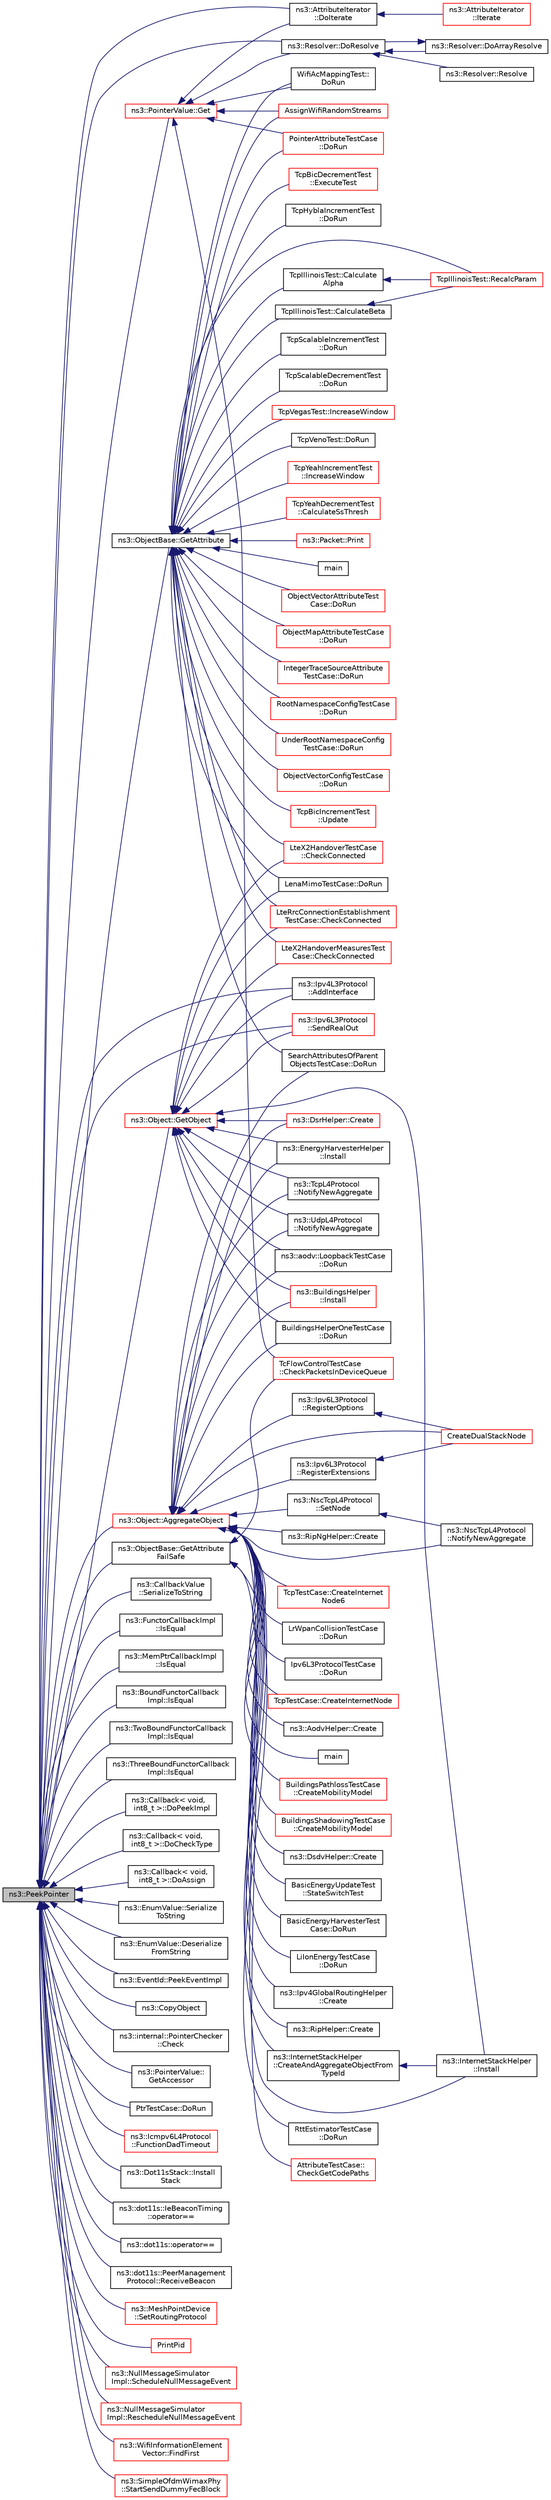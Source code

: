 digraph "ns3::PeekPointer"
{
  edge [fontname="Helvetica",fontsize="10",labelfontname="Helvetica",labelfontsize="10"];
  node [fontname="Helvetica",fontsize="10",shape=record];
  rankdir="LR";
  Node1 [label="ns3::PeekPointer",height=0.2,width=0.4,color="black", fillcolor="grey75", style="filled", fontcolor="black"];
  Node1 -> Node2 [dir="back",color="midnightblue",fontsize="10",style="solid"];
  Node2 [label="ns3::AttributeIterator\l::DoIterate",height=0.2,width=0.4,color="black", fillcolor="white", style="filled",URL="$d0/de5/classns3_1_1AttributeIterator.html#a01259d50f232e21c9c605547e26b34bb"];
  Node2 -> Node3 [dir="back",color="midnightblue",fontsize="10",style="solid"];
  Node3 [label="ns3::AttributeIterator\l::Iterate",height=0.2,width=0.4,color="red", fillcolor="white", style="filled",URL="$d0/de5/classns3_1_1AttributeIterator.html#a8e7de38f441cc482c2d507e2a4927b8c"];
  Node1 -> Node4 [dir="back",color="midnightblue",fontsize="10",style="solid"];
  Node4 [label="ns3::CallbackValue\l::SerializeToString",height=0.2,width=0.4,color="black", fillcolor="white", style="filled",URL="$dd/d81/classns3_1_1CallbackValue.html#a516e948ae9c0850a5c3319a497b06170"];
  Node1 -> Node5 [dir="back",color="midnightblue",fontsize="10",style="solid"];
  Node5 [label="ns3::FunctorCallbackImpl\l::IsEqual",height=0.2,width=0.4,color="black", fillcolor="white", style="filled",URL="$d6/dec/classns3_1_1FunctorCallbackImpl.html#acfe2411ff147b4b342296daf9bad9e4a"];
  Node1 -> Node6 [dir="back",color="midnightblue",fontsize="10",style="solid"];
  Node6 [label="ns3::MemPtrCallbackImpl\l::IsEqual",height=0.2,width=0.4,color="black", fillcolor="white", style="filled",URL="$d6/de6/classns3_1_1MemPtrCallbackImpl.html#aea3b4a765f79ebdd810d4d26653ae0cb"];
  Node1 -> Node7 [dir="back",color="midnightblue",fontsize="10",style="solid"];
  Node7 [label="ns3::BoundFunctorCallback\lImpl::IsEqual",height=0.2,width=0.4,color="black", fillcolor="white", style="filled",URL="$d9/dae/classns3_1_1BoundFunctorCallbackImpl.html#a1e4a55edc1cc443c8271f4cd328303a5"];
  Node1 -> Node8 [dir="back",color="midnightblue",fontsize="10",style="solid"];
  Node8 [label="ns3::TwoBoundFunctorCallback\lImpl::IsEqual",height=0.2,width=0.4,color="black", fillcolor="white", style="filled",URL="$d5/dc5/classns3_1_1TwoBoundFunctorCallbackImpl.html#a2b8c6d1f72fdbba3f4ba33553a1d63b1"];
  Node1 -> Node9 [dir="back",color="midnightblue",fontsize="10",style="solid"];
  Node9 [label="ns3::ThreeBoundFunctorCallback\lImpl::IsEqual",height=0.2,width=0.4,color="black", fillcolor="white", style="filled",URL="$d0/d64/classns3_1_1ThreeBoundFunctorCallbackImpl.html#acbe597cb914429ca4427c4de14d0dbca"];
  Node1 -> Node10 [dir="back",color="midnightblue",fontsize="10",style="solid"];
  Node10 [label="ns3::Callback\< void,\l int8_t \>::DoPeekImpl",height=0.2,width=0.4,color="black", fillcolor="white", style="filled",URL="$d1/d48/classns3_1_1Callback.html#a6241768ed91efaf9ff4ca81ef37671ae"];
  Node1 -> Node11 [dir="back",color="midnightblue",fontsize="10",style="solid"];
  Node11 [label="ns3::Callback\< void,\l int8_t \>::DoCheckType",height=0.2,width=0.4,color="black", fillcolor="white", style="filled",URL="$d1/d48/classns3_1_1Callback.html#a0f7d4a500f4e68cada2ae12d4fb99817"];
  Node1 -> Node12 [dir="back",color="midnightblue",fontsize="10",style="solid"];
  Node12 [label="ns3::Callback\< void,\l int8_t \>::DoAssign",height=0.2,width=0.4,color="black", fillcolor="white", style="filled",URL="$d1/d48/classns3_1_1Callback.html#a40b31032b5be1b88707232eef0243520"];
  Node1 -> Node13 [dir="back",color="midnightblue",fontsize="10",style="solid"];
  Node13 [label="ns3::Resolver::DoResolve",height=0.2,width=0.4,color="black", fillcolor="white", style="filled",URL="$d4/dc4/classns3_1_1Resolver.html#ae91ec5c188ee8da874e4915193efb000"];
  Node13 -> Node14 [dir="back",color="midnightblue",fontsize="10",style="solid"];
  Node14 [label="ns3::Resolver::Resolve",height=0.2,width=0.4,color="black", fillcolor="white", style="filled",URL="$d4/dc4/classns3_1_1Resolver.html#ac3768bb1d9c145634bebc378cc5bb4fd"];
  Node13 -> Node15 [dir="back",color="midnightblue",fontsize="10",style="solid"];
  Node15 [label="ns3::Resolver::DoArrayResolve",height=0.2,width=0.4,color="black", fillcolor="white", style="filled",URL="$d4/dc4/classns3_1_1Resolver.html#a09cf9f78d05d8734280769d3daa5d8cc"];
  Node15 -> Node13 [dir="back",color="midnightblue",fontsize="10",style="solid"];
  Node1 -> Node16 [dir="back",color="midnightblue",fontsize="10",style="solid"];
  Node16 [label="ns3::EnumValue::Serialize\lToString",height=0.2,width=0.4,color="black", fillcolor="white", style="filled",URL="$de/d86/classns3_1_1EnumValue.html#a753378a21c9c99f5700833c21be399ff"];
  Node1 -> Node17 [dir="back",color="midnightblue",fontsize="10",style="solid"];
  Node17 [label="ns3::EnumValue::Deserialize\lFromString",height=0.2,width=0.4,color="black", fillcolor="white", style="filled",URL="$de/d86/classns3_1_1EnumValue.html#a5cf2ed6ecc24747170c59aaff8545da1"];
  Node1 -> Node18 [dir="back",color="midnightblue",fontsize="10",style="solid"];
  Node18 [label="ns3::EventId::PeekEventImpl",height=0.2,width=0.4,color="black", fillcolor="white", style="filled",URL="$d1/df8/classns3_1_1EventId.html#a8d7b6bbf46c8ff5972369aff510c681b"];
  Node1 -> Node19 [dir="back",color="midnightblue",fontsize="10",style="solid"];
  Node19 [label="ns3::ObjectBase::GetAttribute",height=0.2,width=0.4,color="black", fillcolor="white", style="filled",URL="$d2/dac/classns3_1_1ObjectBase.html#a895d1de2f96063d0e0fd78463e7a7e30"];
  Node19 -> Node20 [dir="back",color="midnightblue",fontsize="10",style="solid"];
  Node20 [label="main",height=0.2,width=0.4,color="black", fillcolor="white", style="filled",URL="$d8/df5/config-store-save_8cc.html#a0ddf1224851353fc92bfbff6f499fa97"];
  Node19 -> Node21 [dir="back",color="midnightblue",fontsize="10",style="solid"];
  Node21 [label="ObjectVectorAttributeTest\lCase::DoRun",height=0.2,width=0.4,color="red", fillcolor="white", style="filled",URL="$d4/d16/classObjectVectorAttributeTestCase.html#a1303d466cdadc093ddb0e9884439ef00",tooltip="Implementation to actually run this TestCase. "];
  Node19 -> Node22 [dir="back",color="midnightblue",fontsize="10",style="solid"];
  Node22 [label="ObjectMapAttributeTestCase\l::DoRun",height=0.2,width=0.4,color="red", fillcolor="white", style="filled",URL="$d2/d1d/classObjectMapAttributeTestCase.html#abeb179af8a3733a64013d1edd6eda6f9",tooltip="Implementation to actually run this TestCase. "];
  Node19 -> Node23 [dir="back",color="midnightblue",fontsize="10",style="solid"];
  Node23 [label="IntegerTraceSourceAttribute\lTestCase::DoRun",height=0.2,width=0.4,color="red", fillcolor="white", style="filled",URL="$d8/d4a/classIntegerTraceSourceAttributeTestCase.html#a5a2f5ce2d50307ba6e60ca97634d3234",tooltip="Implementation to actually run this TestCase. "];
  Node19 -> Node24 [dir="back",color="midnightblue",fontsize="10",style="solid"];
  Node24 [label="PointerAttributeTestCase\l::DoRun",height=0.2,width=0.4,color="red", fillcolor="white", style="filled",URL="$db/db3/classPointerAttributeTestCase.html#a4dd7258b7c7146be0a0ba69b9b5633d9",tooltip="Implementation to actually run this TestCase. "];
  Node19 -> Node25 [dir="back",color="midnightblue",fontsize="10",style="solid"];
  Node25 [label="RootNamespaceConfigTestCase\l::DoRun",height=0.2,width=0.4,color="red", fillcolor="white", style="filled",URL="$d1/d5c/classRootNamespaceConfigTestCase.html#a053942cb6577be15003d8ab5594ef70c",tooltip="Implementation to actually run this TestCase. "];
  Node19 -> Node26 [dir="back",color="midnightblue",fontsize="10",style="solid"];
  Node26 [label="UnderRootNamespaceConfig\lTestCase::DoRun",height=0.2,width=0.4,color="red", fillcolor="white", style="filled",URL="$db/df8/classUnderRootNamespaceConfigTestCase.html#af551e62fce477d98e1d7575224177b65",tooltip="Implementation to actually run this TestCase. "];
  Node19 -> Node27 [dir="back",color="midnightblue",fontsize="10",style="solid"];
  Node27 [label="ObjectVectorConfigTestCase\l::DoRun",height=0.2,width=0.4,color="red", fillcolor="white", style="filled",URL="$de/d22/classObjectVectorConfigTestCase.html#aa573c18d1d29e49054b1ec4905e0d586",tooltip="Implementation to actually run this TestCase. "];
  Node19 -> Node28 [dir="back",color="midnightblue",fontsize="10",style="solid"];
  Node28 [label="SearchAttributesOfParent\lObjectsTestCase::DoRun",height=0.2,width=0.4,color="black", fillcolor="white", style="filled",URL="$da/d07/classSearchAttributesOfParentObjectsTestCase.html#aba3b7703d538d2d596fc02e0a99d82ab",tooltip="Implementation to actually run this TestCase. "];
  Node19 -> Node29 [dir="back",color="midnightblue",fontsize="10",style="solid"];
  Node29 [label="TcpBicIncrementTest\l::Update",height=0.2,width=0.4,color="red", fillcolor="white", style="filled",URL="$da/d69/classTcpBicIncrementTest.html#a321d4f8f0271fbb45b0105342c857d3c",tooltip="Update the TCP socket state. "];
  Node19 -> Node30 [dir="back",color="midnightblue",fontsize="10",style="solid"];
  Node30 [label="TcpBicDecrementTest\l::ExecuteTest",height=0.2,width=0.4,color="red", fillcolor="white", style="filled",URL="$d8/dc5/classTcpBicDecrementTest.html#ac43685ed144fb8439ad966e912d25248",tooltip="Execute the test. "];
  Node19 -> Node31 [dir="back",color="midnightblue",fontsize="10",style="solid"];
  Node31 [label="TcpHyblaIncrementTest\l::DoRun",height=0.2,width=0.4,color="black", fillcolor="white", style="filled",URL="$d9/d57/classTcpHyblaIncrementTest.html#a22a9600b99784b480e1b615803cf9b1c",tooltip="Implementation to actually run this TestCase. "];
  Node19 -> Node32 [dir="back",color="midnightblue",fontsize="10",style="solid"];
  Node32 [label="TcpIllinoisTest::RecalcParam",height=0.2,width=0.4,color="red", fillcolor="white", style="filled",URL="$de/d2d/classTcpIllinoisTest.html#a3f3db45f9efc88dd60146c6f3dd02be0",tooltip="Recalculate the internal TCP Illinois params. "];
  Node19 -> Node33 [dir="back",color="midnightblue",fontsize="10",style="solid"];
  Node33 [label="TcpIllinoisTest::Calculate\lAlpha",height=0.2,width=0.4,color="black", fillcolor="white", style="filled",URL="$de/d2d/classTcpIllinoisTest.html#a268dc2c39fcfc617ad967b5762e4f235",tooltip="Calculate the TCP Illinois alpha param. "];
  Node33 -> Node32 [dir="back",color="midnightblue",fontsize="10",style="solid"];
  Node19 -> Node34 [dir="back",color="midnightblue",fontsize="10",style="solid"];
  Node34 [label="TcpIllinoisTest::CalculateBeta",height=0.2,width=0.4,color="black", fillcolor="white", style="filled",URL="$de/d2d/classTcpIllinoisTest.html#aa20729ec761d54b2faba82f0db597d89",tooltip="Calculate the TCP Illinois beta param. "];
  Node34 -> Node32 [dir="back",color="midnightblue",fontsize="10",style="solid"];
  Node19 -> Node35 [dir="back",color="midnightblue",fontsize="10",style="solid"];
  Node35 [label="TcpScalableIncrementTest\l::DoRun",height=0.2,width=0.4,color="black", fillcolor="white", style="filled",URL="$d7/d47/classTcpScalableIncrementTest.html#adcf9cbca755cffbba599bc635bbfe1d8",tooltip="Implementation to actually run this TestCase. "];
  Node19 -> Node36 [dir="back",color="midnightblue",fontsize="10",style="solid"];
  Node36 [label="TcpScalableDecrementTest\l::DoRun",height=0.2,width=0.4,color="black", fillcolor="white", style="filled",URL="$d8/d59/classTcpScalableDecrementTest.html#a1b770903f1998367eb686ec17fceb9bb",tooltip="Implementation to actually run this TestCase. "];
  Node19 -> Node37 [dir="back",color="midnightblue",fontsize="10",style="solid"];
  Node37 [label="TcpVegasTest::IncreaseWindow",height=0.2,width=0.4,color="red", fillcolor="white", style="filled",URL="$df/d88/classTcpVegasTest.html#a87d311143a7c0f4d91624641965b1ced",tooltip="Increases the TCP window. "];
  Node19 -> Node38 [dir="back",color="midnightblue",fontsize="10",style="solid"];
  Node38 [label="TcpVenoTest::DoRun",height=0.2,width=0.4,color="black", fillcolor="white", style="filled",URL="$db/d48/classTcpVenoTest.html#ac9a8c938515295419b597b999c724100",tooltip="Implementation to actually run this TestCase. "];
  Node19 -> Node39 [dir="back",color="midnightblue",fontsize="10",style="solid"];
  Node39 [label="TcpYeahIncrementTest\l::IncreaseWindow",height=0.2,width=0.4,color="red", fillcolor="white", style="filled",URL="$d5/d18/classTcpYeahIncrementTest.html#a09968ca2fd878753b5cf736c1d918076",tooltip="Increases the TCP window. "];
  Node19 -> Node40 [dir="back",color="midnightblue",fontsize="10",style="solid"];
  Node40 [label="TcpYeahDecrementTest\l::CalculateSsThresh",height=0.2,width=0.4,color="red", fillcolor="white", style="filled",URL="$da/d80/classTcpYeahDecrementTest.html#ac718766c0cb1a19751cf1e4ad88f7d85",tooltip="Calculate the Slow Start threshold. "];
  Node19 -> Node41 [dir="back",color="midnightblue",fontsize="10",style="solid"];
  Node41 [label="LenaMimoTestCase::DoRun",height=0.2,width=0.4,color="black", fillcolor="white", style="filled",URL="$d4/d7e/classLenaMimoTestCase.html#a5479f5cb1621e84f8d28b4779f3e3b7c",tooltip="Implementation to actually run this TestCase. "];
  Node19 -> Node42 [dir="back",color="midnightblue",fontsize="10",style="solid"];
  Node42 [label="LteRrcConnectionEstablishment\lTestCase::CheckConnected",height=0.2,width=0.4,color="red", fillcolor="white", style="filled",URL="$df/dad/classLteRrcConnectionEstablishmentTestCase.html#a43216a40683fd19ad571edd9d0e8600c"];
  Node19 -> Node43 [dir="back",color="midnightblue",fontsize="10",style="solid"];
  Node43 [label="LteX2HandoverMeasuresTest\lCase::CheckConnected",height=0.2,width=0.4,color="red", fillcolor="white", style="filled",URL="$dd/d82/classLteX2HandoverMeasuresTestCase.html#afaab3497c199b4440d286d0cb19996f3"];
  Node19 -> Node44 [dir="back",color="midnightblue",fontsize="10",style="solid"];
  Node44 [label="LteX2HandoverTestCase\l::CheckConnected",height=0.2,width=0.4,color="red", fillcolor="white", style="filled",URL="$d4/d48/classLteX2HandoverTestCase.html#a60447eff6ec472a1637e479638cc0f83"];
  Node19 -> Node45 [dir="back",color="midnightblue",fontsize="10",style="solid"];
  Node45 [label="ns3::Packet::Print",height=0.2,width=0.4,color="red", fillcolor="white", style="filled",URL="$dd/d7a/classns3_1_1Packet.html#aa34058a5cdbf94673531f8c4001ab227",tooltip="Print the packet contents. "];
  Node19 -> Node46 [dir="back",color="midnightblue",fontsize="10",style="solid"];
  Node46 [label="WifiAcMappingTest::\lDoRun",height=0.2,width=0.4,color="black", fillcolor="white", style="filled",URL="$dd/dd2/classWifiAcMappingTest.html#ae0d828d29768d59590210d2f1bf8a552",tooltip="Implementation to actually run this TestCase. "];
  Node19 -> Node47 [dir="back",color="midnightblue",fontsize="10",style="solid"];
  Node47 [label="AssignWifiRandomStreams",height=0.2,width=0.4,color="red", fillcolor="white", style="filled",URL="$dc/d43/ocb-test-suite_8cc.html#a27e1dfc9840ff9d220527fa04cbd65de"];
  Node1 -> Node48 [dir="back",color="midnightblue",fontsize="10",style="solid"];
  Node48 [label="ns3::ObjectBase::GetAttribute\lFailSafe",height=0.2,width=0.4,color="black", fillcolor="white", style="filled",URL="$d2/dac/classns3_1_1ObjectBase.html#a3fdec0e0ebed2c251c3a17ba6ba787da"];
  Node48 -> Node49 [dir="back",color="midnightblue",fontsize="10",style="solid"];
  Node49 [label="AttributeTestCase::\lCheckGetCodePaths",height=0.2,width=0.4,color="red", fillcolor="white", style="filled",URL="$df/dc3/classAttributeTestCase.html#a902fb84c803f1c898329f9263575331e"];
  Node48 -> Node50 [dir="back",color="midnightblue",fontsize="10",style="solid"];
  Node50 [label="RttEstimatorTestCase\l::DoRun",height=0.2,width=0.4,color="black", fillcolor="white", style="filled",URL="$dc/dc8/classRttEstimatorTestCase.html#a0f7b32f862450cf750923c9be8ec0918",tooltip="Implementation to actually run this TestCase. "];
  Node48 -> Node51 [dir="back",color="midnightblue",fontsize="10",style="solid"];
  Node51 [label="TcFlowControlTestCase\l::CheckPacketsInDeviceQueue",height=0.2,width=0.4,color="red", fillcolor="white", style="filled",URL="$db/df9/classTcFlowControlTestCase.html#a7ad467b39fdb155daea4b048619f6d12"];
  Node1 -> Node52 [dir="back",color="midnightblue",fontsize="10",style="solid"];
  Node52 [label="ns3::Object::AggregateObject",height=0.2,width=0.4,color="red", fillcolor="white", style="filled",URL="$d9/d77/classns3_1_1Object.html#a79dd435d300f3deca814553f561a2922"];
  Node52 -> Node53 [dir="back",color="midnightblue",fontsize="10",style="solid"];
  Node53 [label="ns3::AodvHelper::Create",height=0.2,width=0.4,color="black", fillcolor="white", style="filled",URL="$d9/d4a/classns3_1_1AodvHelper.html#a4e588837b00d654debf150b149216b2d"];
  Node52 -> Node54 [dir="back",color="midnightblue",fontsize="10",style="solid"];
  Node54 [label="ns3::aodv::LoopbackTestCase\l::DoRun",height=0.2,width=0.4,color="black", fillcolor="white", style="filled",URL="$d2/d8c/classns3_1_1aodv_1_1LoopbackTestCase.html#aa4ecd46f743a971813870cff58563eab",tooltip="Implementation to actually run this TestCase. "];
  Node52 -> Node55 [dir="back",color="midnightblue",fontsize="10",style="solid"];
  Node55 [label="main",height=0.2,width=0.4,color="black", fillcolor="white", style="filled",URL="$d1/dc3/buildings-pathloss-profiler_8cc.html#a0ddf1224851353fc92bfbff6f499fa97"];
  Node52 -> Node56 [dir="back",color="midnightblue",fontsize="10",style="solid"];
  Node56 [label="ns3::BuildingsHelper\l::Install",height=0.2,width=0.4,color="red", fillcolor="white", style="filled",URL="$d6/d04/classns3_1_1BuildingsHelper.html#a1f8163c577bf4fbadd091327e0f15f9a"];
  Node52 -> Node57 [dir="back",color="midnightblue",fontsize="10",style="solid"];
  Node57 [label="BuildingsHelperOneTestCase\l::DoRun",height=0.2,width=0.4,color="black", fillcolor="white", style="filled",URL="$d2/df4/classBuildingsHelperOneTestCase.html#a8b56b4b6ac3a92ebb8e377012b32fbdd",tooltip="Implementation to actually run this TestCase. "];
  Node52 -> Node58 [dir="back",color="midnightblue",fontsize="10",style="solid"];
  Node58 [label="BuildingsPathlossTestCase\l::CreateMobilityModel",height=0.2,width=0.4,color="red", fillcolor="white", style="filled",URL="$db/dc5/classBuildingsPathlossTestCase.html#a22b970340b20ac349830e21a7b6abc6f"];
  Node52 -> Node59 [dir="back",color="midnightblue",fontsize="10",style="solid"];
  Node59 [label="BuildingsShadowingTestCase\l::CreateMobilityModel",height=0.2,width=0.4,color="red", fillcolor="white", style="filled",URL="$d8/da7/classBuildingsShadowingTestCase.html#a43039af62f5ba963a7132f8f1cafe5e1"];
  Node52 -> Node28 [dir="back",color="midnightblue",fontsize="10",style="solid"];
  Node52 -> Node60 [dir="back",color="midnightblue",fontsize="10",style="solid"];
  Node60 [label="ns3::DsdvHelper::Create",height=0.2,width=0.4,color="black", fillcolor="white", style="filled",URL="$d5/da7/classns3_1_1DsdvHelper.html#a3ddb5f954a8c681cf8d1b0bee78f772f"];
  Node52 -> Node61 [dir="back",color="midnightblue",fontsize="10",style="solid"];
  Node61 [label="ns3::DsrHelper::Create",height=0.2,width=0.4,color="red", fillcolor="white", style="filled",URL="$d2/d31/classns3_1_1DsrHelper.html#ad855c0aae21f5a7d6cc5ed6d31ac5034"];
  Node52 -> Node62 [dir="back",color="midnightblue",fontsize="10",style="solid"];
  Node62 [label="BasicEnergyUpdateTest\l::StateSwitchTest",height=0.2,width=0.4,color="black", fillcolor="white", style="filled",URL="$d5/de0/classBasicEnergyUpdateTest.html#aebdf7df054db21ed34826ccdf208f6a6"];
  Node52 -> Node63 [dir="back",color="midnightblue",fontsize="10",style="solid"];
  Node63 [label="ns3::EnergyHarvesterHelper\l::Install",height=0.2,width=0.4,color="black", fillcolor="white", style="filled",URL="$d5/dbd/classns3_1_1EnergyHarvesterHelper.html#a84cf9de6031011a94e84b44b7741eb91"];
  Node52 -> Node64 [dir="back",color="midnightblue",fontsize="10",style="solid"];
  Node64 [label="BasicEnergyHarvesterTest\lCase::DoRun",height=0.2,width=0.4,color="black", fillcolor="white", style="filled",URL="$d7/da4/classBasicEnergyHarvesterTestCase.html#a0ccc441de009ad419be183aae7398576",tooltip="Implementation to actually run this TestCase. "];
  Node52 -> Node65 [dir="back",color="midnightblue",fontsize="10",style="solid"];
  Node65 [label="LiIonEnergyTestCase\l::DoRun",height=0.2,width=0.4,color="black", fillcolor="white", style="filled",URL="$d0/dc1/classLiIonEnergyTestCase.html#aaf5ee6f6a93fc67f4c12796570e3fa7a",tooltip="Implementation to actually run this TestCase. "];
  Node52 -> Node66 [dir="back",color="midnightblue",fontsize="10",style="solid"];
  Node66 [label="ns3::InternetStackHelper\l::CreateAndAggregateObjectFrom\lTypeId",height=0.2,width=0.4,color="black", fillcolor="white", style="filled",URL="$da/d33/classns3_1_1InternetStackHelper.html#a6605ba9c1bbfdf9ebe09c5dbcfce2451",tooltip="create an object from its TypeId and aggregates it to the node "];
  Node66 -> Node67 [dir="back",color="midnightblue",fontsize="10",style="solid"];
  Node67 [label="ns3::InternetStackHelper\l::Install",height=0.2,width=0.4,color="black", fillcolor="white", style="filled",URL="$da/d33/classns3_1_1InternetStackHelper.html#a14b0da37b1617255bf1078c11a108dce"];
  Node52 -> Node67 [dir="back",color="midnightblue",fontsize="10",style="solid"];
  Node52 -> Node68 [dir="back",color="midnightblue",fontsize="10",style="solid"];
  Node68 [label="ns3::Ipv4GlobalRoutingHelper\l::Create",height=0.2,width=0.4,color="black", fillcolor="white", style="filled",URL="$d4/d1a/classns3_1_1Ipv4GlobalRoutingHelper.html#a7aad4286a1ead7073bd73c6b19a32a59"];
  Node52 -> Node69 [dir="back",color="midnightblue",fontsize="10",style="solid"];
  Node69 [label="ns3::RipHelper::Create",height=0.2,width=0.4,color="black", fillcolor="white", style="filled",URL="$db/d9d/classns3_1_1RipHelper.html#af9b89490714b2f494beec7a0f628346b"];
  Node52 -> Node70 [dir="back",color="midnightblue",fontsize="10",style="solid"];
  Node70 [label="ns3::RipNgHelper::Create",height=0.2,width=0.4,color="black", fillcolor="white", style="filled",URL="$d8/dbc/classns3_1_1RipNgHelper.html#a92474bbd2a8816e8e847deb32f240525"];
  Node52 -> Node71 [dir="back",color="midnightblue",fontsize="10",style="solid"];
  Node71 [label="ns3::Ipv6L3Protocol\l::RegisterExtensions",height=0.2,width=0.4,color="black", fillcolor="white", style="filled",URL="$d7/d74/classns3_1_1Ipv6L3Protocol.html#a25cb7eac8f79c3461ec50b8464db2f8f",tooltip="Register the IPv6 Extensions. "];
  Node71 -> Node72 [dir="back",color="midnightblue",fontsize="10",style="solid"];
  Node72 [label="CreateDualStackNode",height=0.2,width=0.4,color="red", fillcolor="white", style="filled",URL="$d1/dde/ipv6-dual-stack-test-suite_8cc.html#a27cadab775ef9861b30e3ad79a3e3214"];
  Node52 -> Node73 [dir="back",color="midnightblue",fontsize="10",style="solid"];
  Node73 [label="ns3::Ipv6L3Protocol\l::RegisterOptions",height=0.2,width=0.4,color="black", fillcolor="white", style="filled",URL="$d7/d74/classns3_1_1Ipv6L3Protocol.html#ac9c52b73b294e0b592a5034b87278d92",tooltip="Register the IPv6 Options. "];
  Node73 -> Node72 [dir="back",color="midnightblue",fontsize="10",style="solid"];
  Node52 -> Node74 [dir="back",color="midnightblue",fontsize="10",style="solid"];
  Node74 [label="ns3::NscTcpL4Protocol\l::SetNode",height=0.2,width=0.4,color="black", fillcolor="white", style="filled",URL="$dd/dfe/classns3_1_1NscTcpL4Protocol.html#a4ed1c16d77da3bc0154c71f623a0f445"];
  Node74 -> Node75 [dir="back",color="midnightblue",fontsize="10",style="solid"];
  Node75 [label="ns3::NscTcpL4Protocol\l::NotifyNewAggregate",height=0.2,width=0.4,color="black", fillcolor="white", style="filled",URL="$dd/dfe/classns3_1_1NscTcpL4Protocol.html#a423e33bc38d6f04ba6c54f7ce2647565"];
  Node52 -> Node75 [dir="back",color="midnightblue",fontsize="10",style="solid"];
  Node52 -> Node76 [dir="back",color="midnightblue",fontsize="10",style="solid"];
  Node76 [label="ns3::TcpL4Protocol\l::NotifyNewAggregate",height=0.2,width=0.4,color="black", fillcolor="white", style="filled",URL="$df/dc9/classns3_1_1TcpL4Protocol.html#ace34214dade5d0c0c2220ad01866111c",tooltip="Setup socket factory and callbacks when aggregated to a node. "];
  Node52 -> Node77 [dir="back",color="midnightblue",fontsize="10",style="solid"];
  Node77 [label="ns3::UdpL4Protocol\l::NotifyNewAggregate",height=0.2,width=0.4,color="black", fillcolor="white", style="filled",URL="$d0/d31/classns3_1_1UdpL4Protocol.html#aab4a2c28a2caeb37eaec4a23a920b339"];
  Node52 -> Node72 [dir="back",color="midnightblue",fontsize="10",style="solid"];
  Node52 -> Node78 [dir="back",color="midnightblue",fontsize="10",style="solid"];
  Node78 [label="Ipv6L3ProtocolTestCase\l::DoRun",height=0.2,width=0.4,color="black", fillcolor="white", style="filled",URL="$d4/d65/classIpv6L3ProtocolTestCase.html#ac052c03e25689da8fed383146b988a7e",tooltip="Implementation to actually run this TestCase. "];
  Node52 -> Node79 [dir="back",color="midnightblue",fontsize="10",style="solid"];
  Node79 [label="TcpTestCase::CreateInternetNode",height=0.2,width=0.4,color="red", fillcolor="white", style="filled",URL="$de/dae/classTcpTestCase.html#aa2bee178327783b9acb07d7351e1dcdf",tooltip="Create a node with the Internet stack (IPv4 version). "];
  Node52 -> Node80 [dir="back",color="midnightblue",fontsize="10",style="solid"];
  Node80 [label="TcpTestCase::CreateInternet\lNode6",height=0.2,width=0.4,color="red", fillcolor="white", style="filled",URL="$de/dae/classTcpTestCase.html#a45d4f2a1d4a2f311c529469bdc9dfe00",tooltip="Create a node with the Internet stack (IPv6 version). "];
  Node52 -> Node81 [dir="back",color="midnightblue",fontsize="10",style="solid"];
  Node81 [label="LrWpanCollisionTestCase\l::DoRun",height=0.2,width=0.4,color="black", fillcolor="white", style="filled",URL="$d1/da7/classLrWpanCollisionTestCase.html#adc8f2378868d9eb3aba9b538897d85d2",tooltip="Implementation to actually run this TestCase. "];
  Node1 -> Node82 [dir="back",color="midnightblue",fontsize="10",style="solid"];
  Node82 [label="ns3::Object::GetObject",height=0.2,width=0.4,color="red", fillcolor="white", style="filled",URL="$d9/d77/classns3_1_1Object.html#a13e18c00017096c8381eb651d5bd0783"];
  Node82 -> Node54 [dir="back",color="midnightblue",fontsize="10",style="solid"];
  Node82 -> Node56 [dir="back",color="midnightblue",fontsize="10",style="solid"];
  Node82 -> Node57 [dir="back",color="midnightblue",fontsize="10",style="solid"];
  Node82 -> Node61 [dir="back",color="midnightblue",fontsize="10",style="solid"];
  Node82 -> Node63 [dir="back",color="midnightblue",fontsize="10",style="solid"];
  Node82 -> Node67 [dir="back",color="midnightblue",fontsize="10",style="solid"];
  Node82 -> Node83 [dir="back",color="midnightblue",fontsize="10",style="solid"];
  Node83 [label="ns3::Ipv4L3Protocol\l::AddInterface",height=0.2,width=0.4,color="black", fillcolor="white", style="filled",URL="$d2/dc9/classns3_1_1Ipv4L3Protocol.html#ac6855eb39254f74fa30e7f23a7b100db"];
  Node82 -> Node84 [dir="back",color="midnightblue",fontsize="10",style="solid"];
  Node84 [label="ns3::Ipv6L3Protocol\l::SendRealOut",height=0.2,width=0.4,color="red", fillcolor="white", style="filled",URL="$d7/d74/classns3_1_1Ipv6L3Protocol.html#adad363af4c50cd94505b918b15f228d4",tooltip="Send packet with route. "];
  Node82 -> Node76 [dir="back",color="midnightblue",fontsize="10",style="solid"];
  Node82 -> Node77 [dir="back",color="midnightblue",fontsize="10",style="solid"];
  Node82 -> Node41 [dir="back",color="midnightblue",fontsize="10",style="solid"];
  Node82 -> Node42 [dir="back",color="midnightblue",fontsize="10",style="solid"];
  Node82 -> Node43 [dir="back",color="midnightblue",fontsize="10",style="solid"];
  Node82 -> Node44 [dir="back",color="midnightblue",fontsize="10",style="solid"];
  Node1 -> Node85 [dir="back",color="midnightblue",fontsize="10",style="solid"];
  Node85 [label="ns3::CopyObject",height=0.2,width=0.4,color="black", fillcolor="white", style="filled",URL="$d7/d2e/namespacens3.html#a8d752194d895a2e7f469f1dc42e05745"];
  Node1 -> Node86 [dir="back",color="midnightblue",fontsize="10",style="solid"];
  Node86 [label="ns3::internal::PointerChecker\l::Check",height=0.2,width=0.4,color="black", fillcolor="white", style="filled",URL="$d5/d49/classns3_1_1internal_1_1PointerChecker.html#acad8471435d5cd6c237eca9b27fc1faf"];
  Node1 -> Node87 [dir="back",color="midnightblue",fontsize="10",style="solid"];
  Node87 [label="ns3::PointerValue::Get",height=0.2,width=0.4,color="red", fillcolor="white", style="filled",URL="$d4/d53/classns3_1_1PointerValue.html#ae8e90fe3c0810cd6e4e1b1ba31f52a66"];
  Node87 -> Node2 [dir="back",color="midnightblue",fontsize="10",style="solid"];
  Node87 -> Node13 [dir="back",color="midnightblue",fontsize="10",style="solid"];
  Node87 -> Node24 [dir="back",color="midnightblue",fontsize="10",style="solid"];
  Node87 -> Node46 [dir="back",color="midnightblue",fontsize="10",style="solid"];
  Node87 -> Node51 [dir="back",color="midnightblue",fontsize="10",style="solid"];
  Node87 -> Node47 [dir="back",color="midnightblue",fontsize="10",style="solid"];
  Node1 -> Node88 [dir="back",color="midnightblue",fontsize="10",style="solid"];
  Node88 [label="ns3::PointerValue::\lGetAccessor",height=0.2,width=0.4,color="black", fillcolor="white", style="filled",URL="$d4/d53/classns3_1_1PointerValue.html#ae49b4da3842a854f212fdd82dd255425"];
  Node1 -> Node89 [dir="back",color="midnightblue",fontsize="10",style="solid"];
  Node89 [label="PtrTestCase::DoRun",height=0.2,width=0.4,color="black", fillcolor="white", style="filled",URL="$db/d46/classPtrTestCase.html#a1057f897710bdbbfebc73cc8c855aaa4",tooltip="Implementation to actually run this TestCase. "];
  Node1 -> Node90 [dir="back",color="midnightblue",fontsize="10",style="solid"];
  Node90 [label="ns3::Icmpv6L4Protocol\l::FunctionDadTimeout",height=0.2,width=0.4,color="red", fillcolor="white", style="filled",URL="$d7/d1d/classns3_1_1Icmpv6L4Protocol.html#a0a7a989da20971c66f85b210be7559c1",tooltip="Function called when DAD timeout. "];
  Node1 -> Node83 [dir="back",color="midnightblue",fontsize="10",style="solid"];
  Node1 -> Node84 [dir="back",color="midnightblue",fontsize="10",style="solid"];
  Node1 -> Node91 [dir="back",color="midnightblue",fontsize="10",style="solid"];
  Node91 [label="ns3::Dot11sStack::Install\lStack",height=0.2,width=0.4,color="black", fillcolor="white", style="filled",URL="$d8/d19/classns3_1_1Dot11sStack.html#a2a30483cc69c61c837fbf43f829a2dd3",tooltip="Install an 802.11s stack. "];
  Node1 -> Node92 [dir="back",color="midnightblue",fontsize="10",style="solid"];
  Node92 [label="ns3::dot11s::IeBeaconTiming\l::operator==",height=0.2,width=0.4,color="black", fillcolor="white", style="filled",URL="$db/d28/classns3_1_1dot11s_1_1IeBeaconTiming.html#ac3a3cdb089f611266aae7f2686853ff8"];
  Node1 -> Node93 [dir="back",color="midnightblue",fontsize="10",style="solid"];
  Node93 [label="ns3::dot11s::operator==",height=0.2,width=0.4,color="black", fillcolor="white", style="filled",URL="$dc/d88/namespacens3_1_1dot11s.html#abd1a7ef48675b476f64073fd1555d277"];
  Node1 -> Node94 [dir="back",color="midnightblue",fontsize="10",style="solid"];
  Node94 [label="ns3::dot11s::PeerManagement\lProtocol::ReceiveBeacon",height=0.2,width=0.4,color="black", fillcolor="white", style="filled",URL="$d7/d46/classns3_1_1dot11s_1_1PeerManagementProtocol.html#a536fcf8973c4e3e515f984ee8af18f7e",tooltip="To initiate peer link we must notify about received beacon. "];
  Node1 -> Node95 [dir="back",color="midnightblue",fontsize="10",style="solid"];
  Node95 [label="ns3::MeshPointDevice\l::SetRoutingProtocol",height=0.2,width=0.4,color="red", fillcolor="white", style="filled",URL="$d6/da9/classns3_1_1MeshPointDevice.html#a2f487dde5dd7b11b13ad8617c7172d16",tooltip="Register routing protocol to be used. Protocol must be already installed on this mesh point..."];
  Node1 -> Node96 [dir="back",color="midnightblue",fontsize="10",style="solid"];
  Node96 [label="PrintPid",height=0.2,width=0.4,color="red", fillcolor="white", style="filled",URL="$db/daf/dce-example-mptcp-mmwave_8cc.html#a3d80f42085f397335e0bb9e3fc25f6a5"];
  Node1 -> Node97 [dir="back",color="midnightblue",fontsize="10",style="solid"];
  Node97 [label="ns3::NullMessageSimulator\lImpl::ScheduleNullMessageEvent",height=0.2,width=0.4,color="red", fillcolor="white", style="filled",URL="$db/dea/classns3_1_1NullMessageSimulatorImpl.html#af281eadb697cd73293300c30b6bd975d"];
  Node1 -> Node98 [dir="back",color="midnightblue",fontsize="10",style="solid"];
  Node98 [label="ns3::NullMessageSimulator\lImpl::RescheduleNullMessageEvent",height=0.2,width=0.4,color="red", fillcolor="white", style="filled",URL="$db/dea/classns3_1_1NullMessageSimulatorImpl.html#addc65b52a532801e4f2dc1fdffce2a66"];
  Node1 -> Node99 [dir="back",color="midnightblue",fontsize="10",style="solid"];
  Node99 [label="ns3::WifiInformationElement\lVector::FindFirst",height=0.2,width=0.4,color="red", fillcolor="white", style="filled",URL="$d7/db5/classns3_1_1WifiInformationElementVector.html#a63263edec5a512fa9f15a5055d66d0f1",tooltip="vector of pointers to information elements is the body of IeVector "];
  Node1 -> Node100 [dir="back",color="midnightblue",fontsize="10",style="solid"];
  Node100 [label="ns3::SimpleOfdmWimaxPhy\l::StartSendDummyFecBlock",height=0.2,width=0.4,color="red", fillcolor="white", style="filled",URL="$d5/dba/classns3_1_1SimpleOfdmWimaxPhy.html#a224ebae3cb0c6309b1d290dcfe349963"];
}
